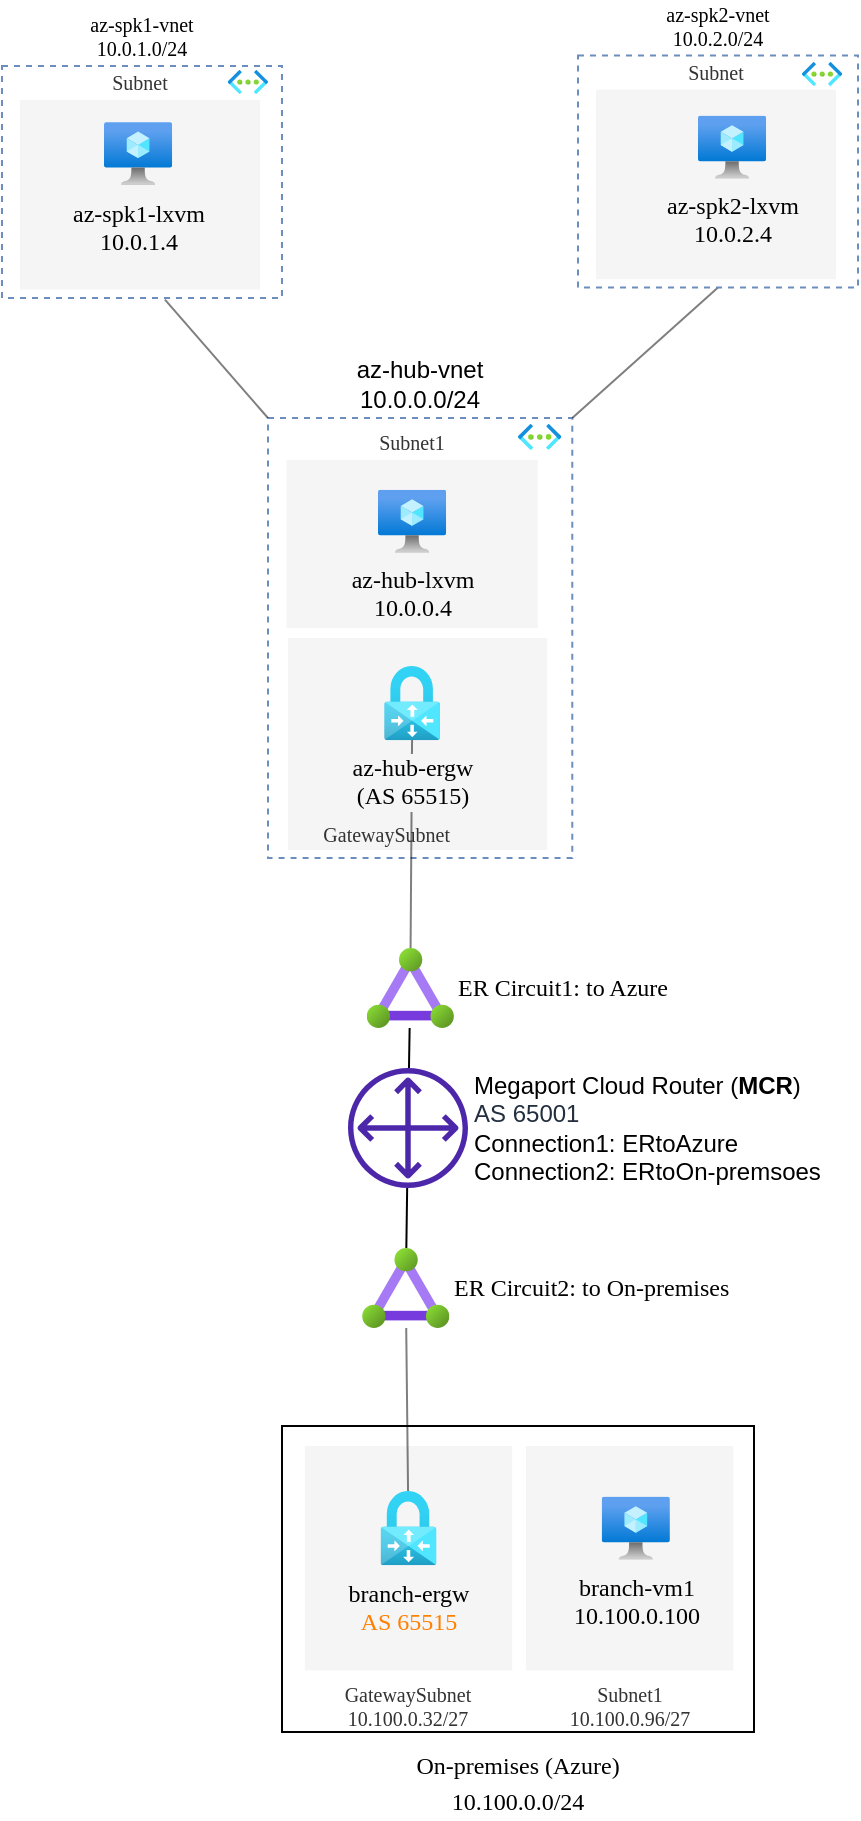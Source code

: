 <mxfile>
    <diagram id="YnsuH4LNzArkPRJicwyz" name="Page-1">
        <mxGraphModel dx="1099" dy="415" grid="0" gridSize="10" guides="1" tooltips="1" connect="1" arrows="1" fold="1" page="1" pageScale="1" pageWidth="850" pageHeight="1100" background="#FFFFFF" math="0" shadow="0">
            <root>
                <mxCell id="0"/>
                <mxCell id="1" parent="0"/>
                <mxCell id="2" value="&lt;font style=&quot;font-size: 12px;&quot;&gt;On-premises (Azure)&lt;br style=&quot;&quot;&gt;10.100.0.0/24&lt;br&gt;&lt;/font&gt;" style="whiteSpace=wrap;html=1;labelBackgroundColor=none;fontFamily=Verdana;fontSize=15;labelPosition=center;verticalLabelPosition=bottom;align=center;verticalAlign=top;" parent="1" vertex="1">
                    <mxGeometry x="313" y="720" width="236" height="153" as="geometry"/>
                </mxCell>
                <mxCell id="3" value="GatewaySubnet&lt;br&gt;10.100.0.32/27" style="whiteSpace=wrap;html=1;labelBackgroundColor=none;fontFamily=Verdana;fillColor=#f5f5f5;fontColor=#333333;strokeColor=none;fontSize=10;labelPosition=center;verticalLabelPosition=bottom;align=center;verticalAlign=top;" parent="1" vertex="1">
                    <mxGeometry x="324.4" y="730" width="103.69" height="112.19" as="geometry"/>
                </mxCell>
                <mxCell id="4" value="" style="group;fillColor=default;labelPosition=center;verticalLabelPosition=top;align=center;verticalAlign=bottom;container=0;" parent="1" vertex="1" connectable="0">
                    <mxGeometry x="300.55" y="201" width="155" height="250" as="geometry"/>
                </mxCell>
                <mxCell id="5" value="az-hub-vnet&lt;br&gt;10.0.0.0/24" style="whiteSpace=wrap;html=1;fillColor=none;strokeColor=#6c8ebf;dashed=1;labelPosition=center;verticalLabelPosition=top;align=center;verticalAlign=bottom;" parent="1" vertex="1">
                    <mxGeometry x="306" y="216" width="152.14" height="220" as="geometry"/>
                </mxCell>
                <mxCell id="6" value="" style="aspect=fixed;html=1;points=[];align=center;image;fontSize=12;image=img/lib/azure2/networking/Virtual_Networks.svg;dashed=1;" parent="1" vertex="1">
                    <mxGeometry x="430.999" y="219" width="21.641" height="12.92" as="geometry"/>
                </mxCell>
                <mxCell id="7" value="GatewaySubnet" style="whiteSpace=wrap;html=1;labelBackgroundColor=none;fontFamily=Verdana;fillColor=#f5f5f5;fontColor=#333333;strokeColor=none;fontSize=10;labelPosition=left;verticalLabelPosition=bottom;align=right;verticalAlign=top;spacingLeft=0;spacingBottom=0;spacingRight=-63;spacing=-18;" parent="1" vertex="1">
                    <mxGeometry x="316" y="326" width="129.61" height="106" as="geometry"/>
                </mxCell>
                <mxCell id="9" value="Subnet1" style="whiteSpace=wrap;html=1;labelBackgroundColor=none;fontFamily=Verdana;fillColor=#f5f5f5;fontColor=#333333;strokeColor=none;fontSize=10;labelPosition=center;verticalLabelPosition=top;align=center;verticalAlign=bottom;" parent="1" vertex="1">
                    <mxGeometry x="315.27" y="237" width="125.56" height="84" as="geometry"/>
                </mxCell>
                <mxCell id="10" style="edgeStyle=none;html=1;fontFamily=Verdana;fontSize=10;entryX=0.5;entryY=0.917;entryDx=0;entryDy=0;entryPerimeter=0;endArrow=none;endFill=0;opacity=50;startArrow=none;" parent="1" source="37" target="36" edge="1">
                    <mxGeometry relative="1" as="geometry"/>
                </mxCell>
                <mxCell id="11" value="ER Circuit2: to On-premises" style="aspect=fixed;html=1;points=[];align=left;image;fontSize=12;image=img/lib/azure2/networking/ExpressRoute_Circuits.svg;labelBackgroundColor=none;fontFamily=Verdana;fillColor=default;labelPosition=right;verticalLabelPosition=middle;verticalAlign=middle;" parent="1" vertex="1">
                    <mxGeometry x="353.01" y="631" width="43.75" height="40" as="geometry"/>
                </mxCell>
                <mxCell id="12" style="edgeStyle=none;html=1;entryX=0;entryY=0;entryDx=0;entryDy=0;fontFamily=Verdana;fontSize=10;endArrow=none;endFill=0;opacity=50;exitX=0.582;exitY=1.007;exitDx=0;exitDy=0;exitPerimeter=0;" parent="1" source="13" target="5" edge="1">
                    <mxGeometry relative="1" as="geometry">
                        <mxPoint x="250" y="160" as="sourcePoint"/>
                    </mxGeometry>
                </mxCell>
                <mxCell id="13" value="az-spk1-vnet&lt;br&gt;10.0.1.0/24" style="whiteSpace=wrap;html=1;fillColor=none;strokeColor=#6c8ebf;dashed=1;labelBackgroundColor=none;fontFamily=Verdana;fontSize=10;labelPosition=center;verticalLabelPosition=top;align=center;verticalAlign=bottom;" parent="1" vertex="1">
                    <mxGeometry x="173" y="40" width="140" height="116" as="geometry"/>
                </mxCell>
                <mxCell id="14" value="" style="aspect=fixed;html=1;points=[];align=center;image;fontSize=12;image=img/lib/azure2/networking/Virtual_Networks.svg;dashed=1;labelBackgroundColor=none;fontFamily=Verdana;fillColor=default;" parent="1" vertex="1">
                    <mxGeometry x="285.9" y="42" width="20.1" height="12" as="geometry"/>
                </mxCell>
                <mxCell id="15" value="Subnet" style="whiteSpace=wrap;html=1;labelBackgroundColor=none;fontFamily=Verdana;fillColor=#f5f5f5;fontColor=#333333;strokeColor=none;fontSize=10;labelPosition=center;verticalLabelPosition=top;align=center;verticalAlign=bottom;" parent="1" vertex="1">
                    <mxGeometry x="182" y="57" width="120" height="94.79" as="geometry"/>
                </mxCell>
                <mxCell id="16" value="az-spk1-lxvm&lt;br&gt;10.0.1.4" style="aspect=fixed;html=1;points=[];align=center;image;fontSize=12;image=img/lib/azure2/compute/Virtual_Machine.svg;labelBackgroundColor=none;fontFamily=Verdana;fillColor=default;" parent="1" vertex="1">
                    <mxGeometry x="224.001" y="68.0" width="34.087" height="31.617" as="geometry"/>
                </mxCell>
                <mxCell id="17" style="edgeStyle=none;html=1;exitX=0.5;exitY=1;exitDx=0;exitDy=0;entryX=1;entryY=0;entryDx=0;entryDy=0;fontFamily=Verdana;fontSize=10;endArrow=none;endFill=0;opacity=50;" parent="1" source="18" target="5" edge="1">
                    <mxGeometry relative="1" as="geometry"/>
                </mxCell>
                <mxCell id="18" value="az-spk2-vnet&lt;br&gt;10.0.2.0/24" style="whiteSpace=wrap;html=1;fillColor=none;strokeColor=#6c8ebf;dashed=1;labelBackgroundColor=none;fontFamily=Verdana;fontSize=10;labelPosition=center;verticalLabelPosition=top;align=center;verticalAlign=bottom;" parent="1" vertex="1">
                    <mxGeometry x="461" y="34.81" width="140" height="116" as="geometry"/>
                </mxCell>
                <mxCell id="19" value="" style="aspect=fixed;html=1;points=[];align=center;image;fontSize=12;image=img/lib/azure2/networking/Virtual_Networks.svg;dashed=1;labelBackgroundColor=none;fontFamily=Verdana;fillColor=default;" parent="1" vertex="1">
                    <mxGeometry x="573" y="38" width="20.1" height="12" as="geometry"/>
                </mxCell>
                <mxCell id="20" value="Subnet" style="whiteSpace=wrap;html=1;labelBackgroundColor=none;fontFamily=Verdana;fillColor=#f5f5f5;fontColor=#333333;strokeColor=none;fontSize=10;labelPosition=center;verticalLabelPosition=top;align=center;verticalAlign=bottom;" parent="1" vertex="1">
                    <mxGeometry x="470" y="51.81" width="120" height="94.79" as="geometry"/>
                </mxCell>
                <mxCell id="21" value="branch-ergw&lt;br&gt;&lt;font color=&quot;#ff8000&quot;&gt;AS 65515&lt;/font&gt;" style="aspect=fixed;html=1;points=[];align=center;image;fontSize=12;image=img/lib/azure2/networking/Virtual_Network_Gateways.svg;glass=0;dashed=1;dashPattern=8 8;strokeColor=#E6E6E6;fontColor=#000000;fillColor=#CCCCCC;rounded=0;sketch=1;hachureGap=4;jiggle=2;curveFitting=1;fontFamily=Verdana;labelBackgroundColor=none;" parent="1" vertex="1">
                    <mxGeometry x="362.27" y="752.553" width="27.944" height="37.082" as="geometry"/>
                </mxCell>
                <mxCell id="23" value="Subnet1&lt;br&gt;10.100.0.96/27" style="whiteSpace=wrap;html=1;labelBackgroundColor=none;fontFamily=Verdana;fillColor=#f5f5f5;fontColor=#333333;strokeColor=none;fontSize=10;labelPosition=center;verticalLabelPosition=bottom;align=center;verticalAlign=top;" parent="1" vertex="1">
                    <mxGeometry x="434.96" y="730" width="103.69" height="112.19" as="geometry"/>
                </mxCell>
                <mxCell id="26" value="&lt;span style=&quot;font-weight: normal;&quot;&gt;branch-vm1&lt;br&gt;10.100.0.100&lt;/span&gt;" style="aspect=fixed;html=1;points=[];align=center;image;fontSize=12;image=img/lib/azure2/compute/Virtual_Machine.svg;labelBackgroundColor=none;fontFamily=Verdana;fillColor=default;fontStyle=1" parent="1" vertex="1">
                    <mxGeometry x="472.861" y="755.29" width="34.087" height="31.617" as="geometry"/>
                </mxCell>
                <mxCell id="31" value="" style="edgeStyle=none;html=1;strokeColor=default;fontFamily=Verdana;fontSize=10;fontColor=default;endArrow=none;endFill=0;opacity=50;strokeWidth=1;" parent="1" source="21" target="11" edge="1">
                    <mxGeometry relative="1" as="geometry">
                        <mxPoint x="393.191" y="728" as="targetPoint"/>
                    </mxGeometry>
                </mxCell>
                <mxCell id="34" value="az-spk2-lxvm&lt;br&gt;10.0.2.4" style="aspect=fixed;html=1;points=[];align=center;image;fontSize=12;image=img/lib/azure2/compute/Virtual_Machine.svg;labelBackgroundColor=none;fontFamily=Verdana;fillColor=default;" parent="1" vertex="1">
                    <mxGeometry x="521.001" y="64.81" width="34.087" height="31.617" as="geometry"/>
                </mxCell>
                <mxCell id="35" value="az-hub-lxvm&lt;br&gt;10.0.0.4" style="aspect=fixed;html=1;points=[];align=center;image;fontSize=12;image=img/lib/azure2/compute/Virtual_Machine.svg;labelBackgroundColor=none;fontFamily=Verdana;fillColor=default;" parent="1" vertex="1">
                    <mxGeometry x="361.001" y="251.86" width="34.087" height="31.617" as="geometry"/>
                </mxCell>
                <mxCell id="36" value="az-hub-ergw&lt;br&gt;(AS 65515)" style="aspect=fixed;html=1;points=[];align=center;image;fontSize=12;image=img/lib/azure2/networking/Virtual_Network_Gateways.svg;glass=0;dashed=1;dashPattern=8 8;strokeColor=#E6E6E6;fontColor=#000000;fillColor=#CCCCCC;rounded=0;sketch=1;hachureGap=4;jiggle=2;curveFitting=1;fontFamily=Verdana;labelBackgroundColor=#f5f5f5;fontStyle=0" parent="1" vertex="1">
                    <mxGeometry x="364.08" y="340.003" width="27.944" height="37.082" as="geometry"/>
                </mxCell>
                <mxCell id="43" style="edgeStyle=none;html=1;endArrow=none;endFill=0;" parent="1" source="37" target="41" edge="1">
                    <mxGeometry relative="1" as="geometry"/>
                </mxCell>
                <mxCell id="37" value="ER Circuit1: to Azure" style="aspect=fixed;html=1;points=[];align=left;image;fontSize=12;image=img/lib/azure2/networking/ExpressRoute_Circuits.svg;labelBackgroundColor=none;fontFamily=Verdana;fillColor=default;labelPosition=right;verticalLabelPosition=middle;verticalAlign=middle;" parent="1" vertex="1">
                    <mxGeometry x="355.27" y="481" width="43.75" height="40" as="geometry"/>
                </mxCell>
                <mxCell id="44" style="edgeStyle=none;html=1;endArrow=none;endFill=0;" parent="1" source="41" target="11" edge="1">
                    <mxGeometry relative="1" as="geometry">
                        <mxPoint x="386" y="611" as="targetPoint"/>
                    </mxGeometry>
                </mxCell>
                <mxCell id="41" value="&lt;span style=&quot;color: rgb(0, 0, 0);&quot;&gt;Megaport Cloud Router (&lt;b&gt;MCR&lt;/b&gt;)&lt;br&gt;&lt;/span&gt;AS 65001&lt;br style=&quot;border-color: var(--border-color); color: rgb(0, 0, 0);&quot;&gt;&lt;div style=&quot;border-color: var(--border-color); color: rgb(0, 0, 0);&quot;&gt;&lt;span style=&quot;border-color: var(--border-color); background-color: initial;&quot;&gt;Connection1:&amp;nbsp;&lt;/span&gt;&lt;span style=&quot;border-color: var(--border-color); background-color: initial;&quot;&gt;ERtoAzure&lt;/span&gt;&lt;/div&gt;&lt;div style=&quot;border-color: var(--border-color); color: rgb(0, 0, 0);&quot;&gt;&lt;span style=&quot;border-color: var(--border-color); background-color: initial;&quot;&gt;Connection2: ERtoOn-premsoes&lt;/span&gt;&lt;/div&gt;" style="sketch=0;outlineConnect=0;fontColor=#232F3E;gradientColor=none;fillColor=#4D27AA;strokeColor=none;dashed=0;verticalLabelPosition=middle;verticalAlign=middle;align=left;html=1;fontSize=12;fontStyle=0;aspect=fixed;pointerEvents=1;shape=mxgraph.aws4.customer_gateway;spacingLeft=1;labelPosition=right;" parent="1" vertex="1">
                    <mxGeometry x="346" y="541" width="60" height="60" as="geometry"/>
                </mxCell>
            </root>
        </mxGraphModel>
    </diagram>
</mxfile>